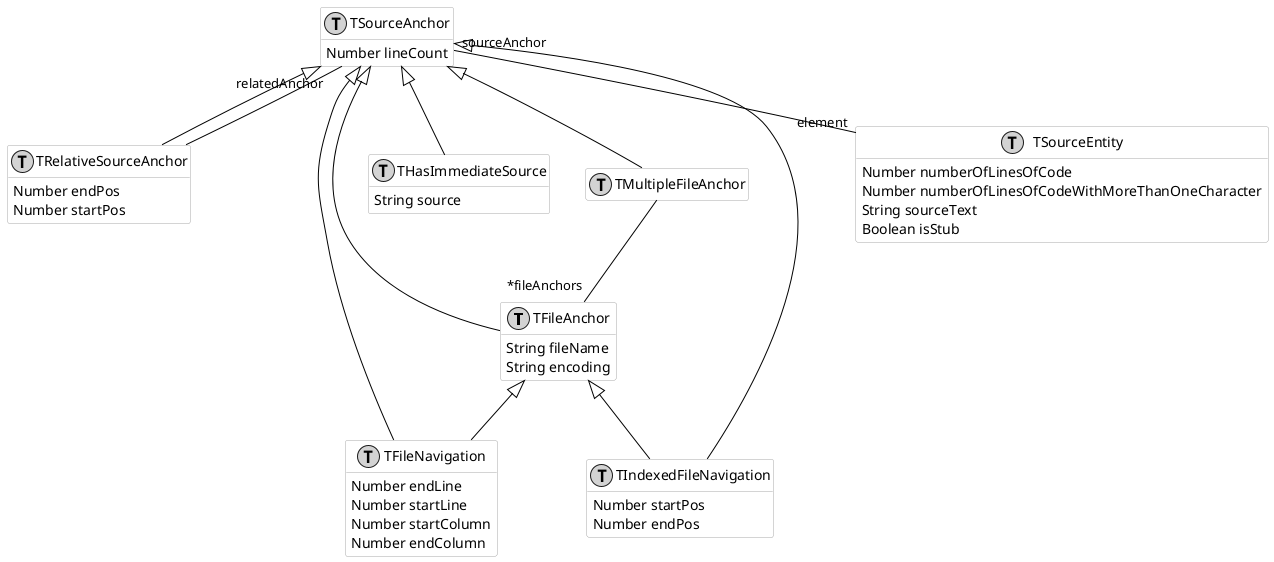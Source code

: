 @startumlhide empty membersskinparam class {  BackgroundColor white  ArrowColor black  BorderColor darkGray}class TFileAnchor << (T,lightGrey) >> {  String fileName  String encoding}class TFileNavigation << (T,lightGrey) >> {  Number endLine  Number startLine  Number startColumn  Number endColumn}class THasImmediateSource << (T,lightGrey) >> {  String source}class TIndexedFileNavigation << (T,lightGrey) >> {  Number startPos  Number endPos}class TMultipleFileAnchor << (T,lightGrey) >> {}class TRelativeSourceAnchor << (T,lightGrey) >> {  Number endPos  Number startPos}class TSourceAnchor << (T,lightGrey) >> {  Number lineCount}class TSourceEntity << (T,lightGrey) >> {  Number numberOfLinesOfCode  Number numberOfLinesOfCodeWithMoreThanOneCharacter  String sourceText  Boolean isStub}TSourceAnchor <|-- TFileAnchorTFileAnchor <|-- TFileNavigationTSourceAnchor <|-- TFileNavigationTSourceAnchor <|-- THasImmediateSourceTFileAnchor <|-- TIndexedFileNavigationTSourceAnchor <|-- TIndexedFileNavigationTSourceAnchor <|-- TMultipleFileAnchorTSourceAnchor <|-- TRelativeSourceAnchorTMultipleFileAnchor -- " *fileAnchors" TFileAnchorTRelativeSourceAnchor -- "relatedAnchor" TSourceAnchorTSourceAnchor "sourceAnchor" -- "element" TSourceEntity@enduml